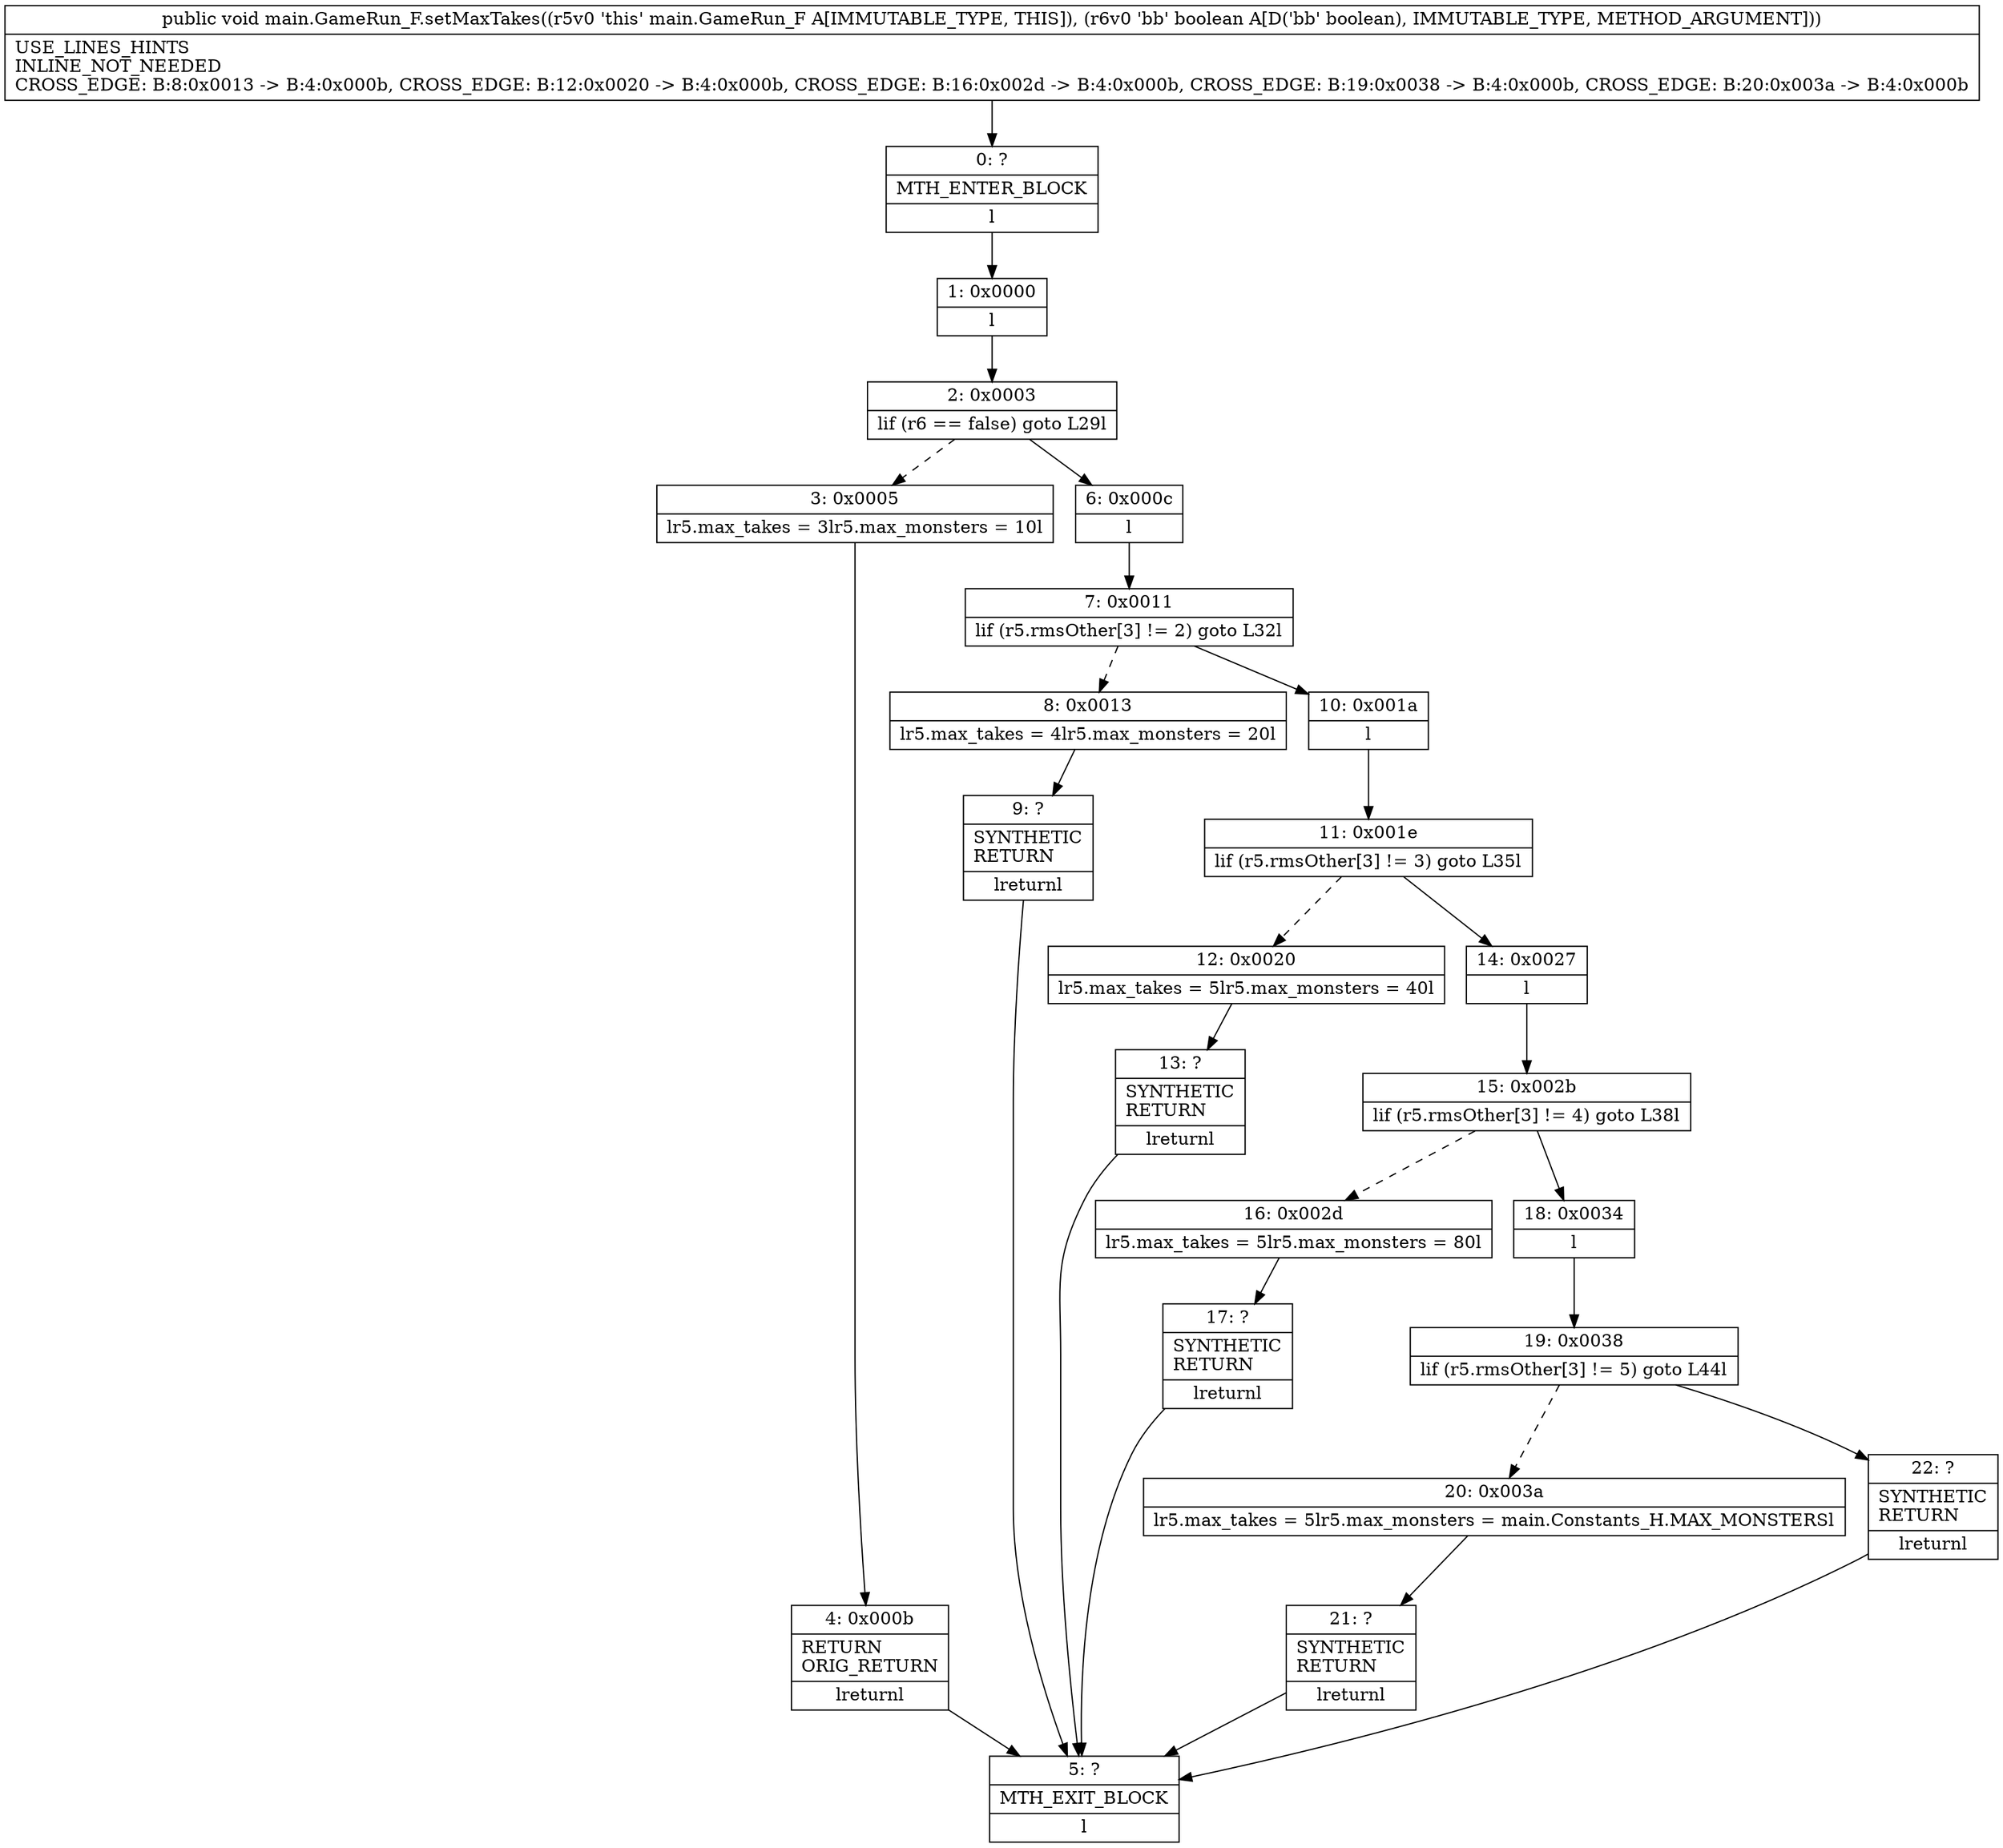 digraph "CFG formain.GameRun_F.setMaxTakes(Z)V" {
Node_0 [shape=record,label="{0\:\ ?|MTH_ENTER_BLOCK\l|l}"];
Node_1 [shape=record,label="{1\:\ 0x0000|l}"];
Node_2 [shape=record,label="{2\:\ 0x0003|lif (r6 == false) goto L29l}"];
Node_3 [shape=record,label="{3\:\ 0x0005|lr5.max_takes = 3lr5.max_monsters = 10l}"];
Node_4 [shape=record,label="{4\:\ 0x000b|RETURN\lORIG_RETURN\l|lreturnl}"];
Node_5 [shape=record,label="{5\:\ ?|MTH_EXIT_BLOCK\l|l}"];
Node_6 [shape=record,label="{6\:\ 0x000c|l}"];
Node_7 [shape=record,label="{7\:\ 0x0011|lif (r5.rmsOther[3] != 2) goto L32l}"];
Node_8 [shape=record,label="{8\:\ 0x0013|lr5.max_takes = 4lr5.max_monsters = 20l}"];
Node_9 [shape=record,label="{9\:\ ?|SYNTHETIC\lRETURN\l|lreturnl}"];
Node_10 [shape=record,label="{10\:\ 0x001a|l}"];
Node_11 [shape=record,label="{11\:\ 0x001e|lif (r5.rmsOther[3] != 3) goto L35l}"];
Node_12 [shape=record,label="{12\:\ 0x0020|lr5.max_takes = 5lr5.max_monsters = 40l}"];
Node_13 [shape=record,label="{13\:\ ?|SYNTHETIC\lRETURN\l|lreturnl}"];
Node_14 [shape=record,label="{14\:\ 0x0027|l}"];
Node_15 [shape=record,label="{15\:\ 0x002b|lif (r5.rmsOther[3] != 4) goto L38l}"];
Node_16 [shape=record,label="{16\:\ 0x002d|lr5.max_takes = 5lr5.max_monsters = 80l}"];
Node_17 [shape=record,label="{17\:\ ?|SYNTHETIC\lRETURN\l|lreturnl}"];
Node_18 [shape=record,label="{18\:\ 0x0034|l}"];
Node_19 [shape=record,label="{19\:\ 0x0038|lif (r5.rmsOther[3] != 5) goto L44l}"];
Node_20 [shape=record,label="{20\:\ 0x003a|lr5.max_takes = 5lr5.max_monsters = main.Constants_H.MAX_MONSTERSl}"];
Node_21 [shape=record,label="{21\:\ ?|SYNTHETIC\lRETURN\l|lreturnl}"];
Node_22 [shape=record,label="{22\:\ ?|SYNTHETIC\lRETURN\l|lreturnl}"];
MethodNode[shape=record,label="{public void main.GameRun_F.setMaxTakes((r5v0 'this' main.GameRun_F A[IMMUTABLE_TYPE, THIS]), (r6v0 'bb' boolean A[D('bb' boolean), IMMUTABLE_TYPE, METHOD_ARGUMENT]))  | USE_LINES_HINTS\lINLINE_NOT_NEEDED\lCROSS_EDGE: B:8:0x0013 \-\> B:4:0x000b, CROSS_EDGE: B:12:0x0020 \-\> B:4:0x000b, CROSS_EDGE: B:16:0x002d \-\> B:4:0x000b, CROSS_EDGE: B:19:0x0038 \-\> B:4:0x000b, CROSS_EDGE: B:20:0x003a \-\> B:4:0x000b\l}"];
MethodNode -> Node_0;
Node_0 -> Node_1;
Node_1 -> Node_2;
Node_2 -> Node_3[style=dashed];
Node_2 -> Node_6;
Node_3 -> Node_4;
Node_4 -> Node_5;
Node_6 -> Node_7;
Node_7 -> Node_8[style=dashed];
Node_7 -> Node_10;
Node_8 -> Node_9;
Node_9 -> Node_5;
Node_10 -> Node_11;
Node_11 -> Node_12[style=dashed];
Node_11 -> Node_14;
Node_12 -> Node_13;
Node_13 -> Node_5;
Node_14 -> Node_15;
Node_15 -> Node_16[style=dashed];
Node_15 -> Node_18;
Node_16 -> Node_17;
Node_17 -> Node_5;
Node_18 -> Node_19;
Node_19 -> Node_20[style=dashed];
Node_19 -> Node_22;
Node_20 -> Node_21;
Node_21 -> Node_5;
Node_22 -> Node_5;
}

